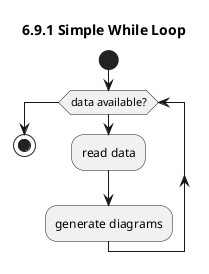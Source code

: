 @startuml
title 6.9.1 Simple While Loop
start

'basic While loop structure
' while ()
' endwhile

while (data available?)
    :read data;
    :generate diagrams;
endwhile

stop
@enduml